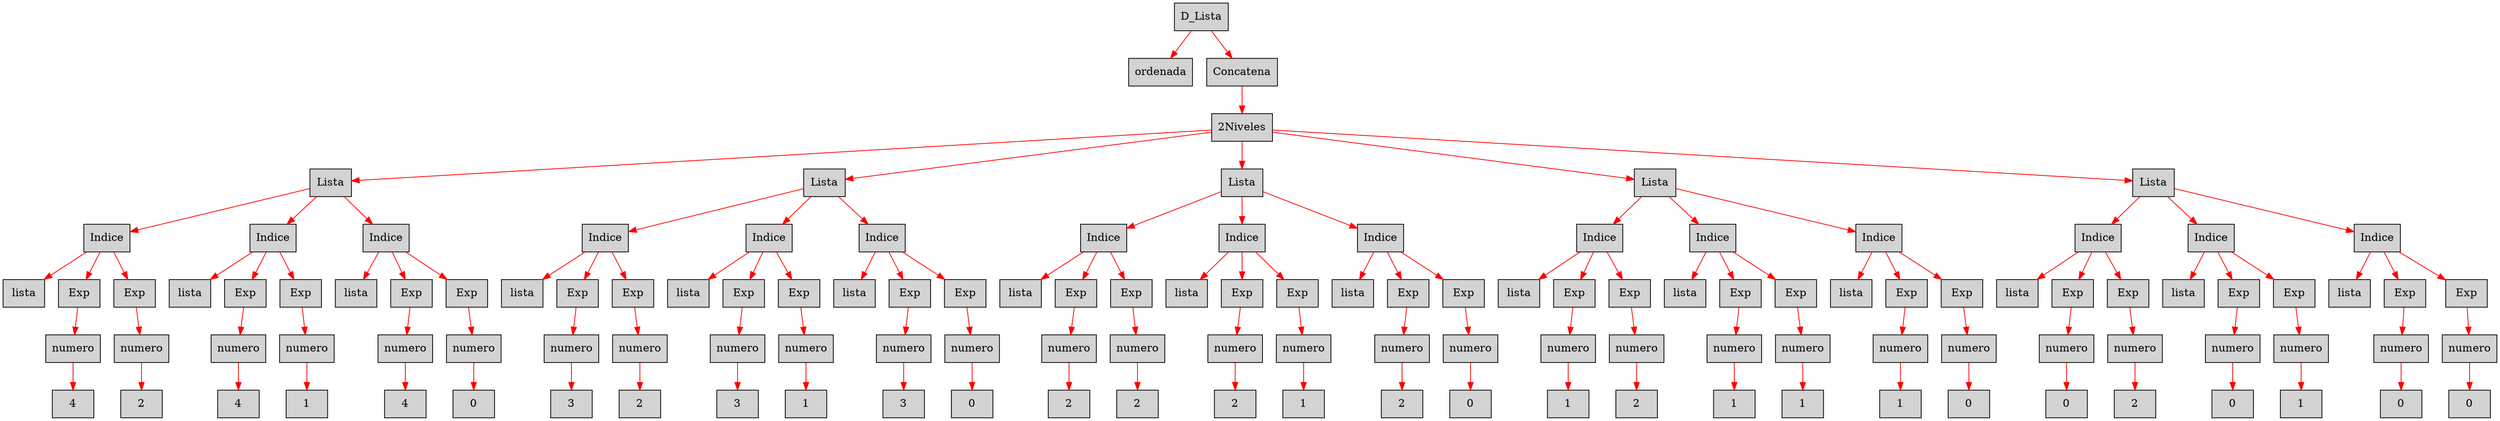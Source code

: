 digraph G {node[shape=box, style=filled]; edge[color=red]
node2096917907[label="D_Lista"];
 node2096917907->node969065888;node969065888[label="ordenada"];
 node2096917907->node538242681;node538242681[label="Concatena"];
 node538242681->node828254718;node828254718[label="2Niveles"];
 node828254718->node785468083;node785468083[label="Lista"];
 node785468083->node17917196;node17917196[label="Indice"];
 node17917196->node108078193;node108078193[label="lista"];
 node17917196->node1184951448;node1184951448[label="Exp"];
 node1184951448->node1652597293;node1652597293[label="numero"];
 node1652597293->node1748210292;node1748210292[label="4"];
 node17917196->node1743679919;node1743679919[label="Exp"];
 node1743679919->node652973542;node652973542[label="numero"];
 node652973542->node1092475612;node1092475612[label="2"];
 node785468083->node902385849;node902385849[label="Indice"];
 node902385849->node566111398;node566111398[label="lista"];
 node902385849->node1526782418;node1526782418[label="Exp"];
 node1526782418->node1961108308;node1961108308[label="numero"];
 node1961108308->node190314985;node190314985[label="4"];
 node902385849->node1541156665;node1541156665[label="Exp"];
 node1541156665->node105886681;node105886681[label="numero"];
 node105886681->node1407508167;node1407508167[label="1"];
 node785468083->node1732832739;node1732832739[label="Indice"];
 node1732832739->node1574417364;node1574417364[label="lista"];
 node1732832739->node654115532;node654115532[label="Exp"];
 node654115532->node1394274866;node1394274866[label="numero"];
 node1394274866->node1939683911;node1939683911[label="4"];
 node1732832739->node330591987;node330591987[label="Exp"];
 node330591987->node1569842475;node1569842475[label="numero"];
 node1569842475->node1495144393;node1495144393[label="0"];
 node828254718->node1137394095;node1137394095[label="Lista"];
 node1137394095->node1941470419;node1941470419[label="Indice"];
 node1941470419->node559048498;node559048498[label="lista"];
 node1941470419->node148606094;node148606094[label="Exp"];
 node148606094->node285499907;node285499907[label="numero"];
 node285499907->node560646676;node560646676[label="3"];
 node1941470419->node322126588;node322126588[label="Exp"];
 node322126588->node1205343208;node1205343208[label="numero"];
 node1205343208->node1971217770;node1971217770[label="2"];
 node1137394095->node45300667;node45300667[label="Indice"];
 node45300667->node194948531;node194948531[label="lista"];
 node45300667->node215918715;node215918715[label="Exp"];
 node215918715->node168679871;node168679871[label="numero"];
 node168679871->node293098918;node293098918[label="3"];
 node45300667->node1878364431;node1878364431[label="Exp"];
 node1878364431->node370242042;node370242042[label="numero"];
 node370242042->node1924502182;node1924502182[label="1"];
 node1137394095->node565390387;node565390387[label="Indice"];
 node565390387->node1645063395;node1645063395[label="lista"];
 node565390387->node2131664889;node2131664889[label="Exp"];
 node2131664889->node569377308;node569377308[label="numero"];
 node569377308->node421159077;node421159077[label="3"];
 node565390387->node377470417;node377470417[label="Exp"];
 node377470417->node486873520;node486873520[label="numero"];
 node486873520->node1011091694;node1011091694[label="0"];
 node828254718->node1989236875;node1989236875[label="Lista"];
 node1989236875->node501998269;node501998269[label="Indice"];
 node501998269->node680964137;node680964137[label="lista"];
 node501998269->node881450669;node881450669[label="Exp"];
 node881450669->node1218485687;node1218485687[label="numero"];
 node1218485687->node169635860;node169635860[label="2"];
 node501998269->node387354246;node387354246[label="Exp"];
 node387354246->node1838175871;node1838175871[label="numero"];
 node1838175871->node554775391;node554775391[label="2"];
 node1989236875->node1222929337;node1222929337[label="Indice"];
 node1222929337->node1806020253;node1806020253[label="lista"];
 node1222929337->node74006072;node74006072[label="Exp"];
 node74006072->node751468065;node751468065[label="numero"];
 node751468065->node1201168802;node1201168802[label="2"];
 node1222929337->node26209930;node26209930[label="Exp"];
 node26209930->node1281001597;node1281001597[label="numero"];
 node1281001597->node857656481;node857656481[label="1"];
 node1989236875->node932130321;node932130321[label="Indice"];
 node932130321->node1225420244;node1225420244[label="lista"];
 node932130321->node1368071656;node1368071656[label="Exp"];
 node1368071656->node339065020;node339065020[label="numero"];
 node339065020->node1518658445;node1518658445[label="2"];
 node932130321->node1090142660;node1090142660[label="Exp"];
 node1090142660->node1226272878;node1226272878[label="numero"];
 node1226272878->node1885258152;node1885258152[label="0"];
 node828254718->node230415525;node230415525[label="Lista"];
 node230415525->node534595767;node534595767[label="Indice"];
 node534595767->node1832636194;node1832636194[label="lista"];
 node534595767->node1810759852;node1810759852[label="Exp"];
 node1810759852->node946055040;node946055040[label="numero"];
 node946055040->node1301207243;node1301207243[label="1"];
 node534595767->node2130664583;node2130664583[label="Exp"];
 node2130664583->node1695533204;node1695533204[label="numero"];
 node1695533204->node1089809426;node1089809426[label="2"];
 node230415525->node2064051271;node2064051271[label="Indice"];
 node2064051271->node2132380868;node2132380868[label="lista"];
 node2064051271->node1690939611;node1690939611[label="Exp"];
 node1690939611->node230004204;node230004204[label="numero"];
 node230004204->node1092433097;node1092433097[label="1"];
 node2064051271->node1917972354;node1917972354[label="Exp"];
 node1917972354->node1530381947;node1530381947[label="numero"];
 node1530381947->node2047615492;node2047615492[label="1"];
 node230415525->node1377823472;node1377823472[label="Indice"];
 node1377823472->node802104014;node802104014[label="lista"];
 node1377823472->node1244544338;node1244544338[label="Exp"];
 node1244544338->node1361656337;node1361656337[label="numero"];
 node1361656337->node2085356206;node2085356206[label="1"];
 node1377823472->node717461179;node717461179[label="Exp"];
 node717461179->node297593372;node297593372[label="numero"];
 node297593372->node165520264;node165520264[label="0"];
 node828254718->node353933679;node353933679[label="Lista"];
 node353933679->node601400121;node601400121[label="Indice"];
 node601400121->node1438798164;node1438798164[label="lista"];
 node601400121->node828864903;node828864903[label="Exp"];
 node828864903->node1617251621;node1617251621[label="numero"];
 node1617251621->node113441659;node113441659[label="0"];
 node601400121->node1103974918;node1103974918[label="Exp"];
 node1103974918->node1265410297;node1265410297[label="numero"];
 node1265410297->node27971796;node27971796[label="2"];
 node353933679->node270723769;node270723769[label="Indice"];
 node270723769->node1003800537;node1003800537[label="lista"];
 node270723769->node353485618;node353485618[label="Exp"];
 node353485618->node1114279220;node1114279220[label="numero"];
 node1114279220->node1167769826;node1167769826[label="0"];
 node270723769->node1491938695;node1491938695[label="Exp"];
 node1491938695->node1140747771;node1140747771[label="numero"];
 node1140747771->node1433099165;node1433099165[label="1"];
 node353933679->node1181031426;node1181031426[label="Indice"];
 node1181031426->node2002096220;node2002096220[label="lista"];
 node1181031426->node1207220984;node1207220984[label="Exp"];
 node1207220984->node1212986920;node1212986920[label="numero"];
 node1212986920->node640103983;node640103983[label="0"];
 node1181031426->node2100004295;node2100004295[label="Exp"];
 node2100004295->node535483360;node535483360[label="numero"];
 node535483360->node842714051;node842714051[label="0"];

}
